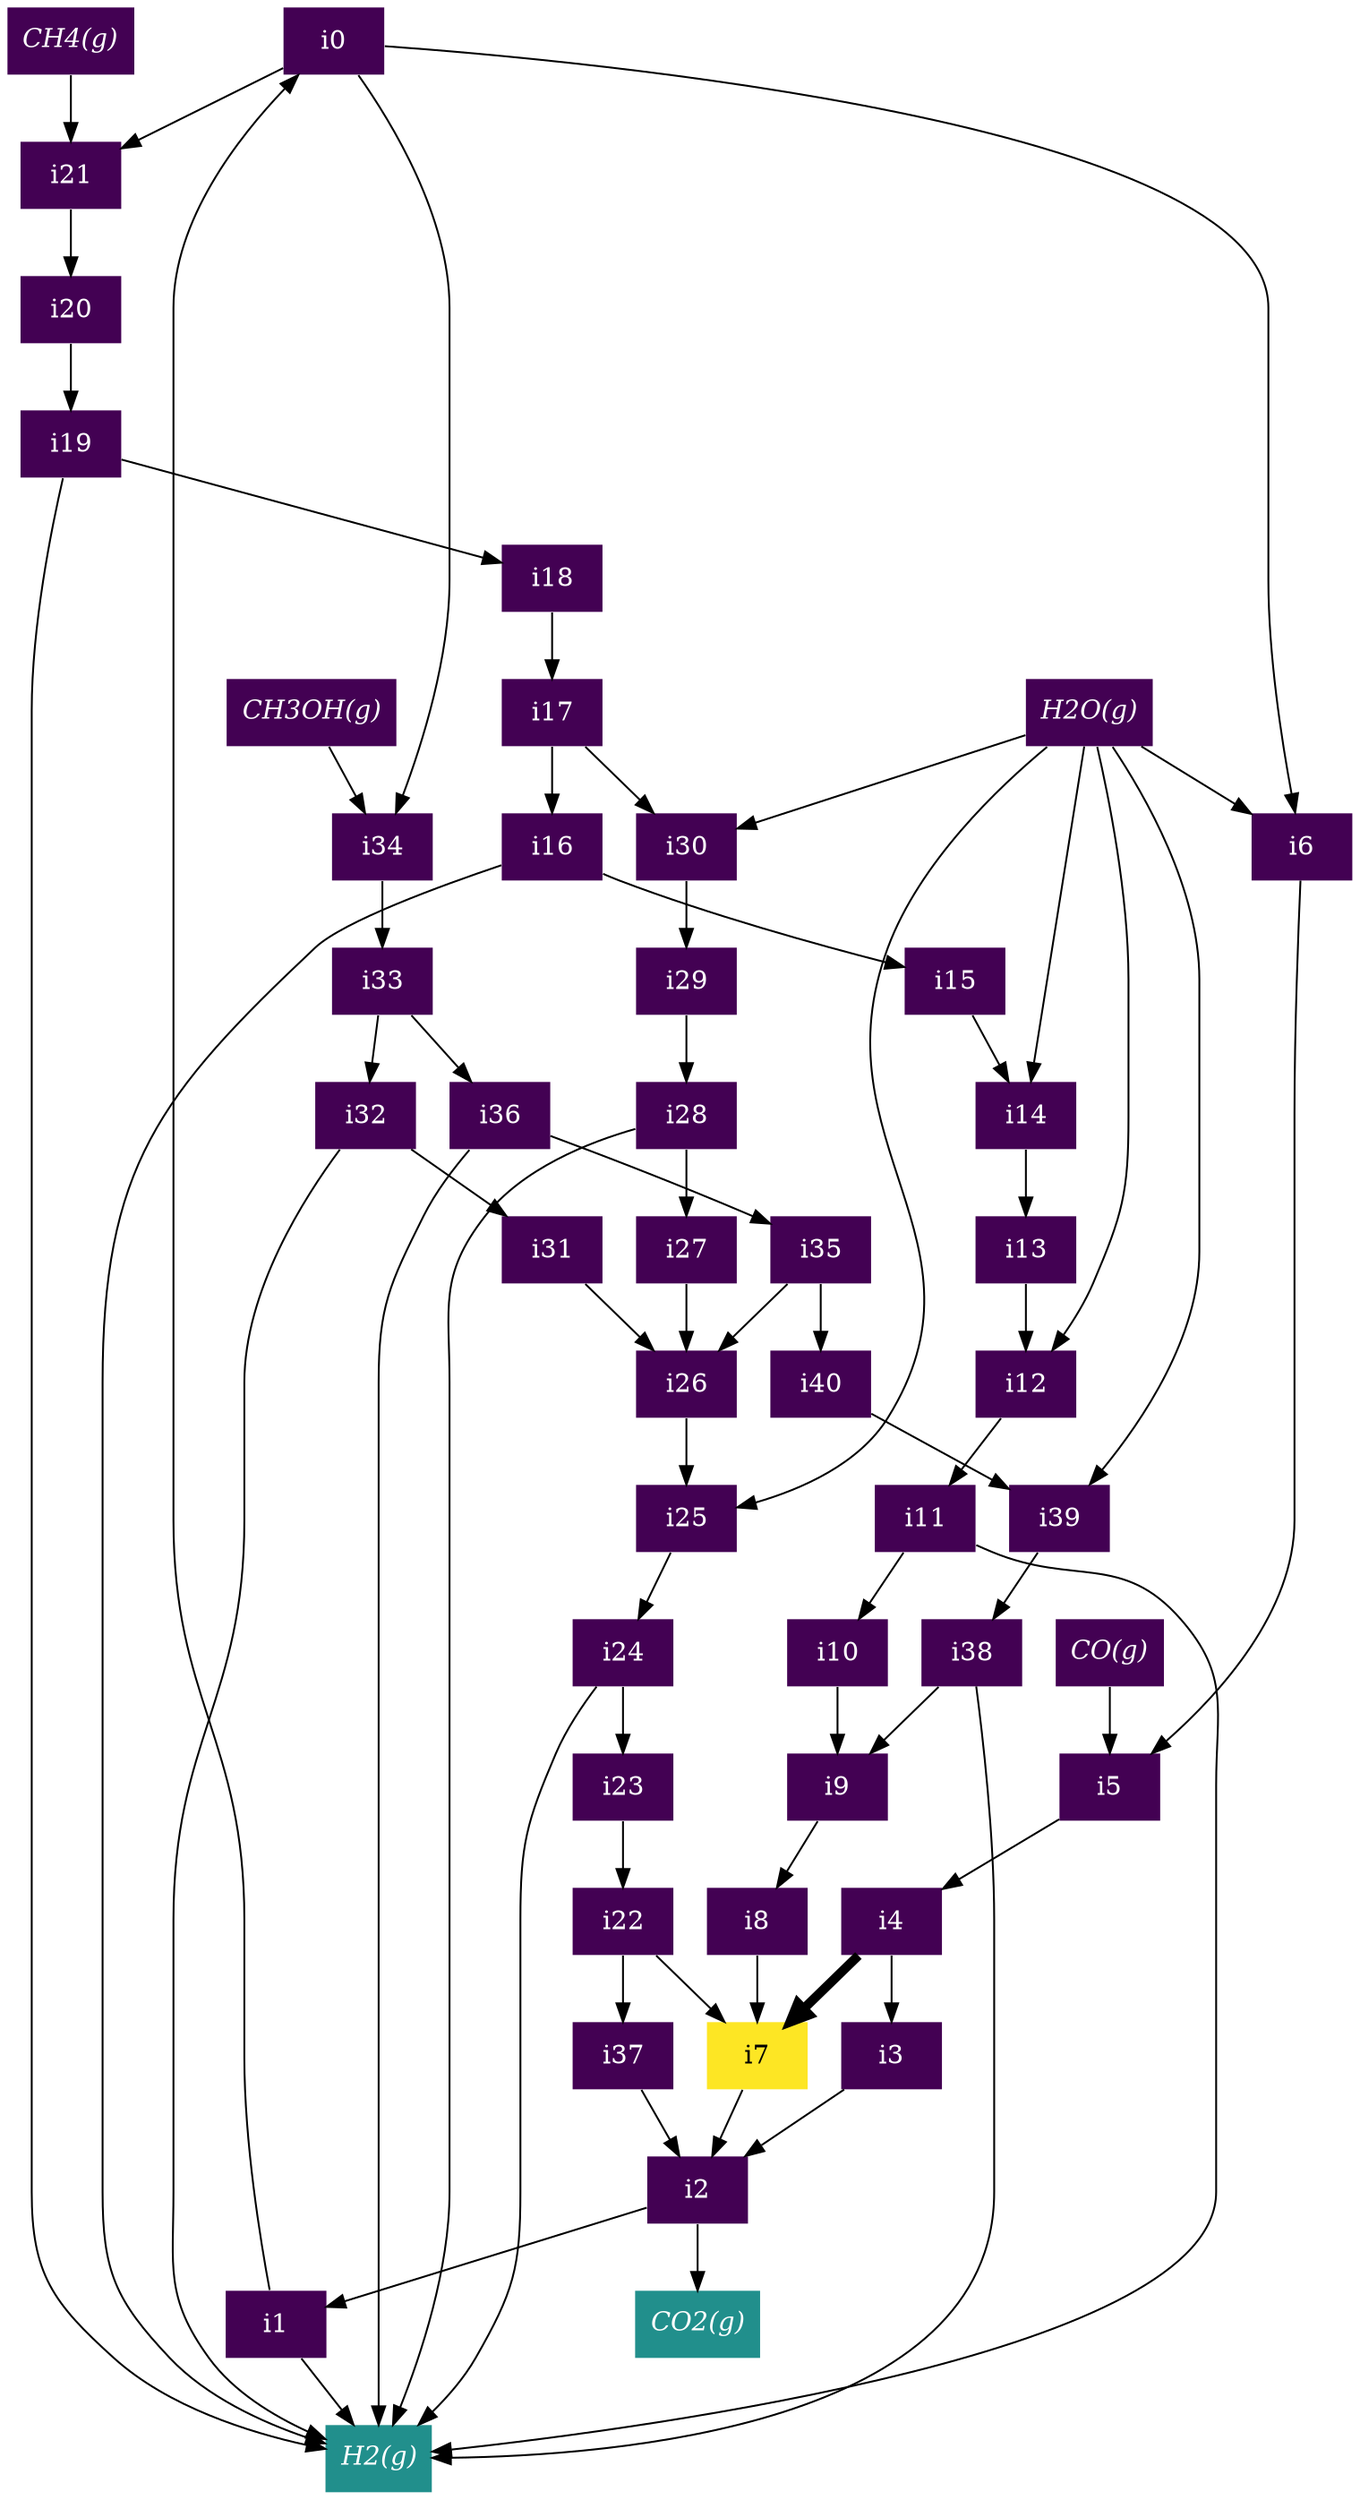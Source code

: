 strict digraph {

    graph [
        rankdir=TB,
        ranksep=0.5,
        nodesep=0.25
    ];
    
    node [
        shape=plaintext,
        style=filled
    ];
    
    edge [
        weight=2.
    ];


    "i0" [
        label=<
        <TABLE BORDER="0" CELLBORDER="0" CELLSPACING="0" CELLPADDING="0">
          <TR>
            <TD><FONT COLOR="#ffffff">i0</FONT></TD>
          </TR>
        </TABLE>
        >
        ,
        fillcolor="#430153"
    ];
    
    "i1" [
        label=<
        <TABLE BORDER="0" CELLBORDER="0" CELLSPACING="0" CELLPADDING="0">
          <TR>
            <TD><FONT COLOR="#ffffff">i1</FONT></TD>
          </TR>
        </TABLE>
        >
        ,
        fillcolor="#430153"
    ];
    
    "i2" [
        label=<
        <TABLE BORDER="0" CELLBORDER="0" CELLSPACING="0" CELLPADDING="0">
          <TR>
            <TD><FONT COLOR="#ffffff">i2</FONT></TD>
          </TR>
        </TABLE>
        >
        ,
        fillcolor="#430153"
    ];
    
    "i3" [
        label=<
        <TABLE BORDER="0" CELLBORDER="0" CELLSPACING="0" CELLPADDING="0">
          <TR>
            <TD><FONT COLOR="#ffffff">i3</FONT></TD>
          </TR>
        </TABLE>
        >
        ,
        fillcolor="#430153"
    ];
    
    "i4" [
        label=<
        <TABLE BORDER="0" CELLBORDER="0" CELLSPACING="0" CELLPADDING="0">
          <TR>
            <TD><FONT COLOR="#ffffff">i4</FONT></TD>
          </TR>
        </TABLE>
        >
        ,
        fillcolor="#430153"
    ];
    
    "i5" [
        label=<
        <TABLE BORDER="0" CELLBORDER="0" CELLSPACING="0" CELLPADDING="0">
          <TR>
            <TD><FONT COLOR="#ffffff">i5</FONT></TD>
          </TR>
        </TABLE>
        >
        ,
        fillcolor="#430153"
    ];
    
    "i6" [
        label=<
        <TABLE BORDER="0" CELLBORDER="0" CELLSPACING="0" CELLPADDING="0">
          <TR>
            <TD><FONT COLOR="#ffffff">i6</FONT></TD>
          </TR>
        </TABLE>
        >
        ,
        fillcolor="#430153"
    ];
    
    "i7" [
        label=<
        <TABLE BORDER="0" CELLBORDER="0" CELLSPACING="0" CELLPADDING="0">
          <TR>
            <TD><FONT COLOR="#000000">i7</FONT></TD>
          </TR>
        </TABLE>
        >
        ,
        fillcolor="#fde624"
    ];
    
    "i8" [
        label=<
        <TABLE BORDER="0" CELLBORDER="0" CELLSPACING="0" CELLPADDING="0">
          <TR>
            <TD><FONT COLOR="#ffffff">i8</FONT></TD>
          </TR>
        </TABLE>
        >
        ,
        fillcolor="#430153"
    ];
    
    "i9" [
        label=<
        <TABLE BORDER="0" CELLBORDER="0" CELLSPACING="0" CELLPADDING="0">
          <TR>
            <TD><FONT COLOR="#ffffff">i9</FONT></TD>
          </TR>
        </TABLE>
        >
        ,
        fillcolor="#430153"
    ];
    
    "i10" [
        label=<
        <TABLE BORDER="0" CELLBORDER="0" CELLSPACING="0" CELLPADDING="0">
          <TR>
            <TD><FONT COLOR="#ffffff">i10</FONT></TD>
          </TR>
        </TABLE>
        >
        ,
        fillcolor="#430153"
    ];
    
    "i11" [
        label=<
        <TABLE BORDER="0" CELLBORDER="0" CELLSPACING="0" CELLPADDING="0">
          <TR>
            <TD><FONT COLOR="#ffffff">i11</FONT></TD>
          </TR>
        </TABLE>
        >
        ,
        fillcolor="#430153"
    ];
    
    "i12" [
        label=<
        <TABLE BORDER="0" CELLBORDER="0" CELLSPACING="0" CELLPADDING="0">
          <TR>
            <TD><FONT COLOR="#ffffff">i12</FONT></TD>
          </TR>
        </TABLE>
        >
        ,
        fillcolor="#430153"
    ];
    
    "i13" [
        label=<
        <TABLE BORDER="0" CELLBORDER="0" CELLSPACING="0" CELLPADDING="0">
          <TR>
            <TD><FONT COLOR="#ffffff">i13</FONT></TD>
          </TR>
        </TABLE>
        >
        ,
        fillcolor="#430153"
    ];
    
    "i14" [
        label=<
        <TABLE BORDER="0" CELLBORDER="0" CELLSPACING="0" CELLPADDING="0">
          <TR>
            <TD><FONT COLOR="#ffffff">i14</FONT></TD>
          </TR>
        </TABLE>
        >
        ,
        fillcolor="#430153"
    ];
    
    "i15" [
        label=<
        <TABLE BORDER="0" CELLBORDER="0" CELLSPACING="0" CELLPADDING="0">
          <TR>
            <TD><FONT COLOR="#ffffff">i15</FONT></TD>
          </TR>
        </TABLE>
        >
        ,
        fillcolor="#430153"
    ];
    
    "i16" [
        label=<
        <TABLE BORDER="0" CELLBORDER="0" CELLSPACING="0" CELLPADDING="0">
          <TR>
            <TD><FONT COLOR="#ffffff">i16</FONT></TD>
          </TR>
        </TABLE>
        >
        ,
        fillcolor="#430153"
    ];
    
    "i17" [
        label=<
        <TABLE BORDER="0" CELLBORDER="0" CELLSPACING="0" CELLPADDING="0">
          <TR>
            <TD><FONT COLOR="#ffffff">i17</FONT></TD>
          </TR>
        </TABLE>
        >
        ,
        fillcolor="#430153"
    ];
    
    "i18" [
        label=<
        <TABLE BORDER="0" CELLBORDER="0" CELLSPACING="0" CELLPADDING="0">
          <TR>
            <TD><FONT COLOR="#ffffff">i18</FONT></TD>
          </TR>
        </TABLE>
        >
        ,
        fillcolor="#430153"
    ];
    
    "i19" [
        label=<
        <TABLE BORDER="0" CELLBORDER="0" CELLSPACING="0" CELLPADDING="0">
          <TR>
            <TD><FONT COLOR="#ffffff">i19</FONT></TD>
          </TR>
        </TABLE>
        >
        ,
        fillcolor="#430153"
    ];
    
    "i20" [
        label=<
        <TABLE BORDER="0" CELLBORDER="0" CELLSPACING="0" CELLPADDING="0">
          <TR>
            <TD><FONT COLOR="#ffffff">i20</FONT></TD>
          </TR>
        </TABLE>
        >
        ,
        fillcolor="#430153"
    ];
    
    "i21" [
        label=<
        <TABLE BORDER="0" CELLBORDER="0" CELLSPACING="0" CELLPADDING="0">
          <TR>
            <TD><FONT COLOR="#ffffff">i21</FONT></TD>
          </TR>
        </TABLE>
        >
        ,
        fillcolor="#430153"
    ];
    
    "i22" [
        label=<
        <TABLE BORDER="0" CELLBORDER="0" CELLSPACING="0" CELLPADDING="0">
          <TR>
            <TD><FONT COLOR="#ffffff">i22</FONT></TD>
          </TR>
        </TABLE>
        >
        ,
        fillcolor="#430153"
    ];
    
    "i23" [
        label=<
        <TABLE BORDER="0" CELLBORDER="0" CELLSPACING="0" CELLPADDING="0">
          <TR>
            <TD><FONT COLOR="#ffffff">i23</FONT></TD>
          </TR>
        </TABLE>
        >
        ,
        fillcolor="#430153"
    ];
    
    "i24" [
        label=<
        <TABLE BORDER="0" CELLBORDER="0" CELLSPACING="0" CELLPADDING="0">
          <TR>
            <TD><FONT COLOR="#ffffff">i24</FONT></TD>
          </TR>
        </TABLE>
        >
        ,
        fillcolor="#430153"
    ];
    
    "i25" [
        label=<
        <TABLE BORDER="0" CELLBORDER="0" CELLSPACING="0" CELLPADDING="0">
          <TR>
            <TD><FONT COLOR="#ffffff">i25</FONT></TD>
          </TR>
        </TABLE>
        >
        ,
        fillcolor="#430153"
    ];
    
    "i26" [
        label=<
        <TABLE BORDER="0" CELLBORDER="0" CELLSPACING="0" CELLPADDING="0">
          <TR>
            <TD><FONT COLOR="#ffffff">i26</FONT></TD>
          </TR>
        </TABLE>
        >
        ,
        fillcolor="#430153"
    ];
    
    "i27" [
        label=<
        <TABLE BORDER="0" CELLBORDER="0" CELLSPACING="0" CELLPADDING="0">
          <TR>
            <TD><FONT COLOR="#ffffff">i27</FONT></TD>
          </TR>
        </TABLE>
        >
        ,
        fillcolor="#430153"
    ];
    
    "i28" [
        label=<
        <TABLE BORDER="0" CELLBORDER="0" CELLSPACING="0" CELLPADDING="0">
          <TR>
            <TD><FONT COLOR="#ffffff">i28</FONT></TD>
          </TR>
        </TABLE>
        >
        ,
        fillcolor="#430153"
    ];
    
    "i29" [
        label=<
        <TABLE BORDER="0" CELLBORDER="0" CELLSPACING="0" CELLPADDING="0">
          <TR>
            <TD><FONT COLOR="#ffffff">i29</FONT></TD>
          </TR>
        </TABLE>
        >
        ,
        fillcolor="#430153"
    ];
    
    "i30" [
        label=<
        <TABLE BORDER="0" CELLBORDER="0" CELLSPACING="0" CELLPADDING="0">
          <TR>
            <TD><FONT COLOR="#ffffff">i30</FONT></TD>
          </TR>
        </TABLE>
        >
        ,
        fillcolor="#430153"
    ];
    
    "i31" [
        label=<
        <TABLE BORDER="0" CELLBORDER="0" CELLSPACING="0" CELLPADDING="0">
          <TR>
            <TD><FONT COLOR="#ffffff">i31</FONT></TD>
          </TR>
        </TABLE>
        >
        ,
        fillcolor="#430153"
    ];
    
    "i32" [
        label=<
        <TABLE BORDER="0" CELLBORDER="0" CELLSPACING="0" CELLPADDING="0">
          <TR>
            <TD><FONT COLOR="#ffffff">i32</FONT></TD>
          </TR>
        </TABLE>
        >
        ,
        fillcolor="#430153"
    ];
    
    "i33" [
        label=<
        <TABLE BORDER="0" CELLBORDER="0" CELLSPACING="0" CELLPADDING="0">
          <TR>
            <TD><FONT COLOR="#ffffff">i33</FONT></TD>
          </TR>
        </TABLE>
        >
        ,
        fillcolor="#430153"
    ];
    
    "i34" [
        label=<
        <TABLE BORDER="0" CELLBORDER="0" CELLSPACING="0" CELLPADDING="0">
          <TR>
            <TD><FONT COLOR="#ffffff">i34</FONT></TD>
          </TR>
        </TABLE>
        >
        ,
        fillcolor="#430153"
    ];
    
    "i35" [
        label=<
        <TABLE BORDER="0" CELLBORDER="0" CELLSPACING="0" CELLPADDING="0">
          <TR>
            <TD><FONT COLOR="#ffffff">i35</FONT></TD>
          </TR>
        </TABLE>
        >
        ,
        fillcolor="#430153"
    ];
    
    "i36" [
        label=<
        <TABLE BORDER="0" CELLBORDER="0" CELLSPACING="0" CELLPADDING="0">
          <TR>
            <TD><FONT COLOR="#ffffff">i36</FONT></TD>
          </TR>
        </TABLE>
        >
        ,
        fillcolor="#430153"
    ];
    
    "i37" [
        label=<
        <TABLE BORDER="0" CELLBORDER="0" CELLSPACING="0" CELLPADDING="0">
          <TR>
            <TD><FONT COLOR="#ffffff">i37</FONT></TD>
          </TR>
        </TABLE>
        >
        ,
        fillcolor="#430153"
    ];
    
    "i38" [
        label=<
        <TABLE BORDER="0" CELLBORDER="0" CELLSPACING="0" CELLPADDING="0">
          <TR>
            <TD><FONT COLOR="#ffffff">i38</FONT></TD>
          </TR>
        </TABLE>
        >
        ,
        fillcolor="#430153"
    ];
    
    "i39" [
        label=<
        <TABLE BORDER="0" CELLBORDER="0" CELLSPACING="0" CELLPADDING="0">
          <TR>
            <TD><FONT COLOR="#ffffff">i39</FONT></TD>
          </TR>
        </TABLE>
        >
        ,
        fillcolor="#430153"
    ];
    
    "i40" [
        label=<
        <TABLE BORDER="0" CELLBORDER="0" CELLSPACING="0" CELLPADDING="0">
          <TR>
            <TD><FONT COLOR="#ffffff">i40</FONT></TD>
          </TR>
        </TABLE>
        >
        ,
        fillcolor="#430153"
    ];
    
    "H2(g)" [
        label=<
        <TABLE BORDER="0" CELLBORDER="0" CELLSPACING="0" CELLPADDING="0">
          <TR>
            <TD><FONT COLOR="#ffffff"><i>H2(g)</i></FONT></TD>
          </TR>
        </TABLE>
        >
        ,
        fillcolor="#218f8c"
    ];
    
    "CO2(g)" [
        label=<
        <TABLE BORDER="0" CELLBORDER="0" CELLSPACING="0" CELLPADDING="0">
          <TR>
            <TD><FONT COLOR="#ffffff"><i>CO2(g)</i></FONT></TD>
          </TR>
        </TABLE>
        >
        ,
        fillcolor="#218f8c"
    ];
    
    "CO(g)" [
        label=<
        <TABLE BORDER="0" CELLBORDER="0" CELLSPACING="0" CELLPADDING="0">
          <TR>
            <TD><FONT COLOR="#ffffff"><i>CO(g)</i></FONT></TD>
          </TR>
        </TABLE>
        >
        ,
        fillcolor="#430153"
    ];
    
    "H2O(g)" [
        label=<
        <TABLE BORDER="0" CELLBORDER="0" CELLSPACING="0" CELLPADDING="0">
          <TR>
            <TD><FONT COLOR="#ffffff"><i>H2O(g)</i></FONT></TD>
          </TR>
        </TABLE>
        >
        ,
        fillcolor="#430153"
    ];
    
    "CH4(g)" [
        label=<
        <TABLE BORDER="0" CELLBORDER="0" CELLSPACING="0" CELLPADDING="0">
          <TR>
            <TD><FONT COLOR="#ffffff"><i>CH4(g)</i></FONT></TD>
          </TR>
        </TABLE>
        >
        ,
        fillcolor="#430153"
    ];
    
    "CH3OH(g)" [
        label=<
        <TABLE BORDER="0" CELLBORDER="0" CELLSPACING="0" CELLPADDING="0">
          <TR>
            <TD><FONT COLOR="#ffffff"><i>CH3OH(g)</i></FONT></TD>
          </TR>
        </TABLE>
        >
        ,
        fillcolor="#430153"
    ];


    "i1" -> "i0"[
        penwidth=1.0
    ];
    
    "i1" -> "H2(g)"[
        penwidth=1.0
    ];
    
    "i2" -> "CO2(g)"[
        penwidth=1.0
    ];
    
    "i2" -> "i1"[
        penwidth=1.0
    ];
    
    "i3" -> "i2"[
        penwidth=1.0
    ];
    
    "i4" -> "i3"[
        penwidth=1.0000000000000009
    ];
    
    "i5" -> "i4"[
        penwidth=1.0000000001036424
    ];
    
    "CO(g)" -> "i5"[
        penwidth=1.0
    ];
    
    "i6" -> "i5"[
        penwidth=1.0
    ];
    
    "H2O(g)" -> "i6"[
        penwidth=1.0000000000000004
    ];
    
    "i0" -> "i6"[
        penwidth=1.0000000000000004
    ];
    
    "i7" -> "i2"[
        penwidth=1.0000000005230463
    ];
    
    "i4" -> "i7"[
        penwidth=5.0
    ];
    
    "i8" -> "i7"[
        penwidth=1.000000000001437
    ];
    
    "i9" -> "i8"[
        penwidth=1.0
    ];
    
    "i10" -> "i9"[
        penwidth=1.0
    ];
    
    "i11" -> "H2(g)"[
        penwidth=1.0
    ];
    
    "i11" -> "i10"[
        penwidth=1.0
    ];
    
    "i12" -> "i11"[
        penwidth=1.0
    ];
    
    "H2O(g)" -> "i12"[
        penwidth=1.0
    ];
    
    "i13" -> "i12"[
        penwidth=1.0
    ];
    
    "i14" -> "i13"[
        penwidth=1.0
    ];
    
    "H2O(g)" -> "i14"[
        penwidth=1.0
    ];
    
    "i15" -> "i14"[
        penwidth=1.0
    ];
    
    "i16" -> "H2(g)"[
        penwidth=1.0
    ];
    
    "i16" -> "i15"[
        penwidth=1.0
    ];
    
    "i17" -> "i16"[
        penwidth=1.0
    ];
    
    "i18" -> "i17"[
        penwidth=1.0
    ];
    
    "i19" -> "i18"[
        penwidth=1.0
    ];
    
    "i19" -> "H2(g)"[
        penwidth=1.0
    ];
    
    "i20" -> "i19"[
        penwidth=1.0
    ];
    
    "i21" -> "i20"[
        penwidth=1.0
    ];
    
    "i0" -> "i21"[
        penwidth=1.0
    ];
    
    "CH4(g)" -> "i21"[
        penwidth=1.0
    ];
    
    "i22" -> "i7"[
        penwidth=1.0000000346680373
    ];
    
    "i23" -> "i22"[
        penwidth=1.0
    ];
    
    "i24" -> "i23"[
        penwidth=1.0
    ];
    
    "i24" -> "H2(g)"[
        penwidth=1.0
    ];
    
    "i25" -> "i24"[
        penwidth=1.0
    ];
    
    "H2O(g)" -> "i25"[
        penwidth=1.0
    ];
    
    "i26" -> "i25"[
        penwidth=1.0
    ];
    
    "i27" -> "i26"[
        penwidth=1.0
    ];
    
    "i28" -> "i27"[
        penwidth=1.0
    ];
    
    "i28" -> "H2(g)"[
        penwidth=1.0
    ];
    
    "i29" -> "i28"[
        penwidth=1.0
    ];
    
    "i30" -> "i29"[
        penwidth=1.0
    ];
    
    "H2O(g)" -> "i30"[
        penwidth=1.0
    ];
    
    "i17" -> "i30"[
        penwidth=1.0
    ];
    
    "i31" -> "i26"[
        penwidth=1.0
    ];
    
    "i32" -> "i31"[
        penwidth=1.0
    ];
    
    "i32" -> "H2(g)"[
        penwidth=1.0
    ];
    
    "i33" -> "i32"[
        penwidth=1.0
    ];
    
    "i34" -> "i33"[
        penwidth=1.0
    ];
    
    "i0" -> "i34"[
        penwidth=1.0
    ];
    
    "CH3OH(g)" -> "i34"[
        penwidth=1.0
    ];
    
    "i35" -> "i26"[
        penwidth=1.0
    ];
    
    "i36" -> "i35"[
        penwidth=1.0
    ];
    
    "i36" -> "H2(g)"[
        penwidth=1.0
    ];
    
    "i33" -> "i36"[
        penwidth=1.0
    ];
    
    "i37" -> "i2"[
        penwidth=1.0000000000000027
    ];
    
    "i22" -> "i37"[
        penwidth=1.0
    ];
    
    "i38" -> "i9"[
        penwidth=1.0
    ];
    
    "i38" -> "H2(g)"[
        penwidth=1.0
    ];
    
    "i39" -> "i38"[
        penwidth=1.0
    ];
    
    "i40" -> "i39"[
        penwidth=1.0
    ];
    
    "H2O(g)" -> "i39"[
        penwidth=1.0
    ];
    
    "i35" -> "i40"[
        penwidth=1.0
    ];
}